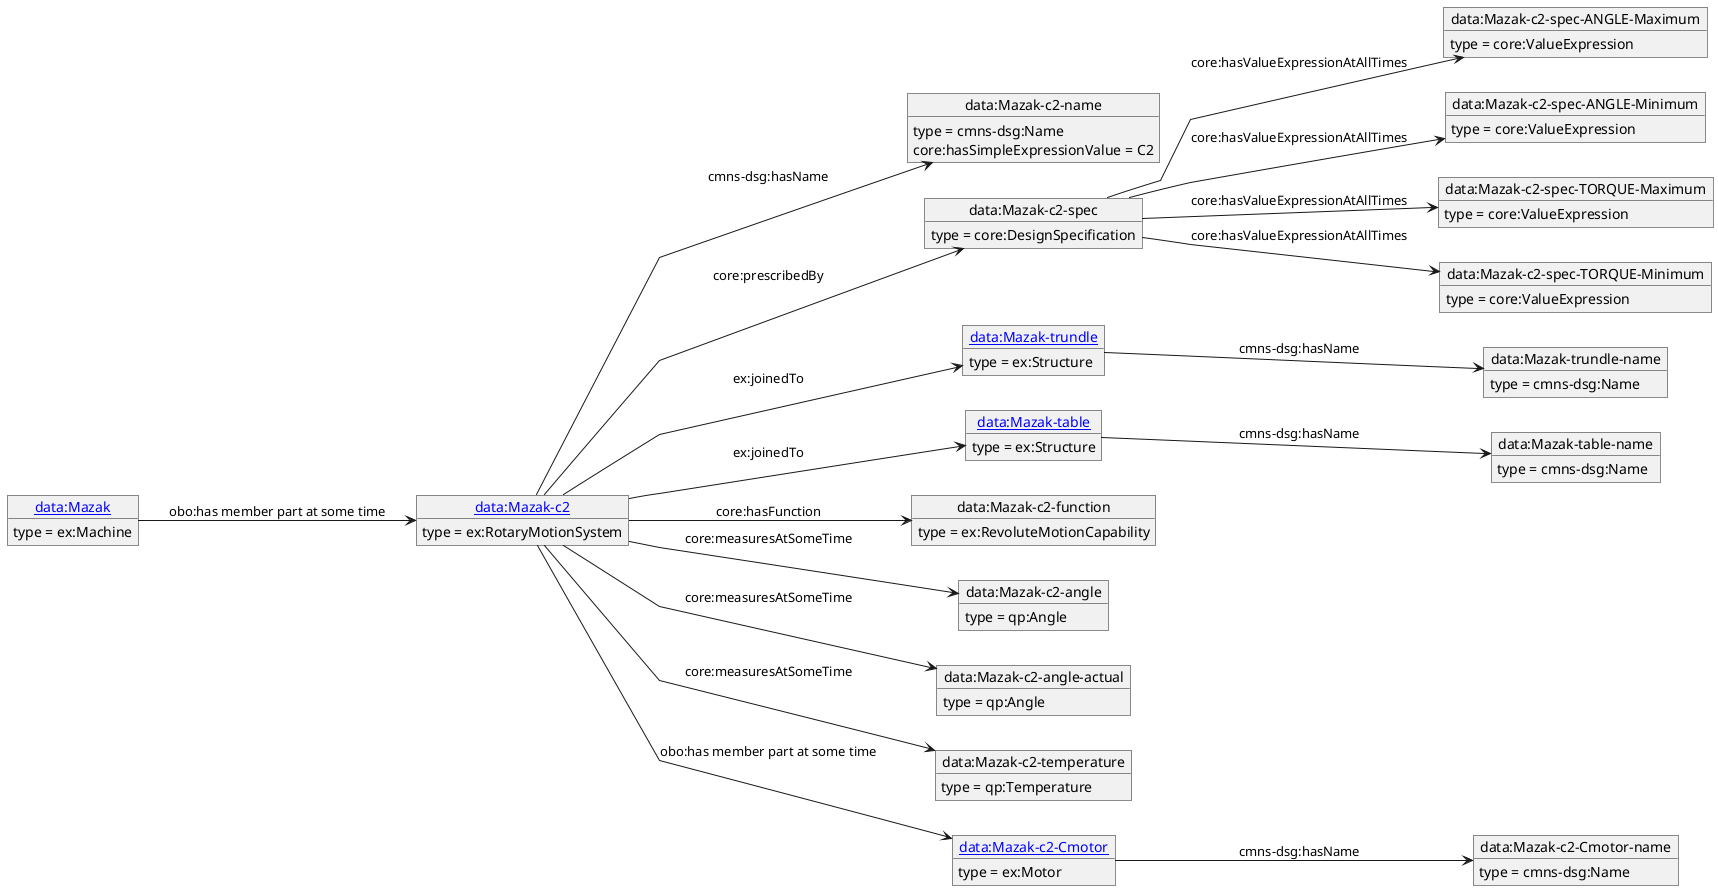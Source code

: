 @startuml
skinparam linetype polyline
left to right direction
object "[[./Mazak-c2.html data:Mazak-c2]]" as o1 {
 type = ex:RotaryMotionSystem
 }
object "data:Mazak-c2-name" as o2 {
 type = cmns-dsg:Name
 }
object "data:Mazak-c2-spec" as o3 {
 type = core:DesignSpecification
 }
object "data:Mazak-c2-spec-ANGLE-Maximum" as o4 {
 type = core:ValueExpression
 }
object "data:Mazak-c2-spec-ANGLE-Minimum" as o5 {
 type = core:ValueExpression
 }
object "data:Mazak-c2-spec-TORQUE-Maximum" as o6 {
 type = core:ValueExpression
 }
object "data:Mazak-c2-spec-TORQUE-Minimum" as o7 {
 type = core:ValueExpression
 }
object "[[./Mazak-trundle.html data:Mazak-trundle]]" as o8 {
 type = ex:Structure
 }
object "data:Mazak-trundle-name" as o9 {
 type = cmns-dsg:Name
 }
object "[[./Mazak-table.html data:Mazak-table]]" as o10 {
 type = ex:Structure
 }
object "data:Mazak-table-name" as o11 {
 type = cmns-dsg:Name
 }
object "data:Mazak-c2-function" as o12 {
 type = ex:RevoluteMotionCapability
 }
object "data:Mazak-c2-angle" as o13 {
 type = qp:Angle
 }
object "data:Mazak-c2-angle-actual" as o14 {
 type = qp:Angle
 }
object "data:Mazak-c2-temperature" as o15 {
 type = qp:Temperature
 }
object "[[./Mazak-c2-Cmotor.html data:Mazak-c2-Cmotor]]" as o16 {
 type = ex:Motor
 }
object "data:Mazak-c2-Cmotor-name" as o17 {
 type = cmns-dsg:Name
 }
object "[[./Mazak.html data:Mazak]]" as o18 {
 type = ex:Machine
 }
o1 --> o2 : cmns-dsg:hasName
o2 : core:hasSimpleExpressionValue = C2
o1 --> o3 : core:prescribedBy
o3 --> o4 : core:hasValueExpressionAtAllTimes
o3 --> o5 : core:hasValueExpressionAtAllTimes
o3 --> o6 : core:hasValueExpressionAtAllTimes
o3 --> o7 : core:hasValueExpressionAtAllTimes
o1 --> o8 : ex:joinedTo
o8 --> o9 : cmns-dsg:hasName
o1 --> o10 : ex:joinedTo
o10 --> o11 : cmns-dsg:hasName
o1 --> o12 : core:hasFunction
o1 --> o13 : core:measuresAtSomeTime
o1 --> o14 : core:measuresAtSomeTime
o1 --> o15 : core:measuresAtSomeTime
o1 --> o16 : obo:has member part at some time
o16 --> o17 : cmns-dsg:hasName
o18 --> o1 : obo:has member part at some time
@enduml
